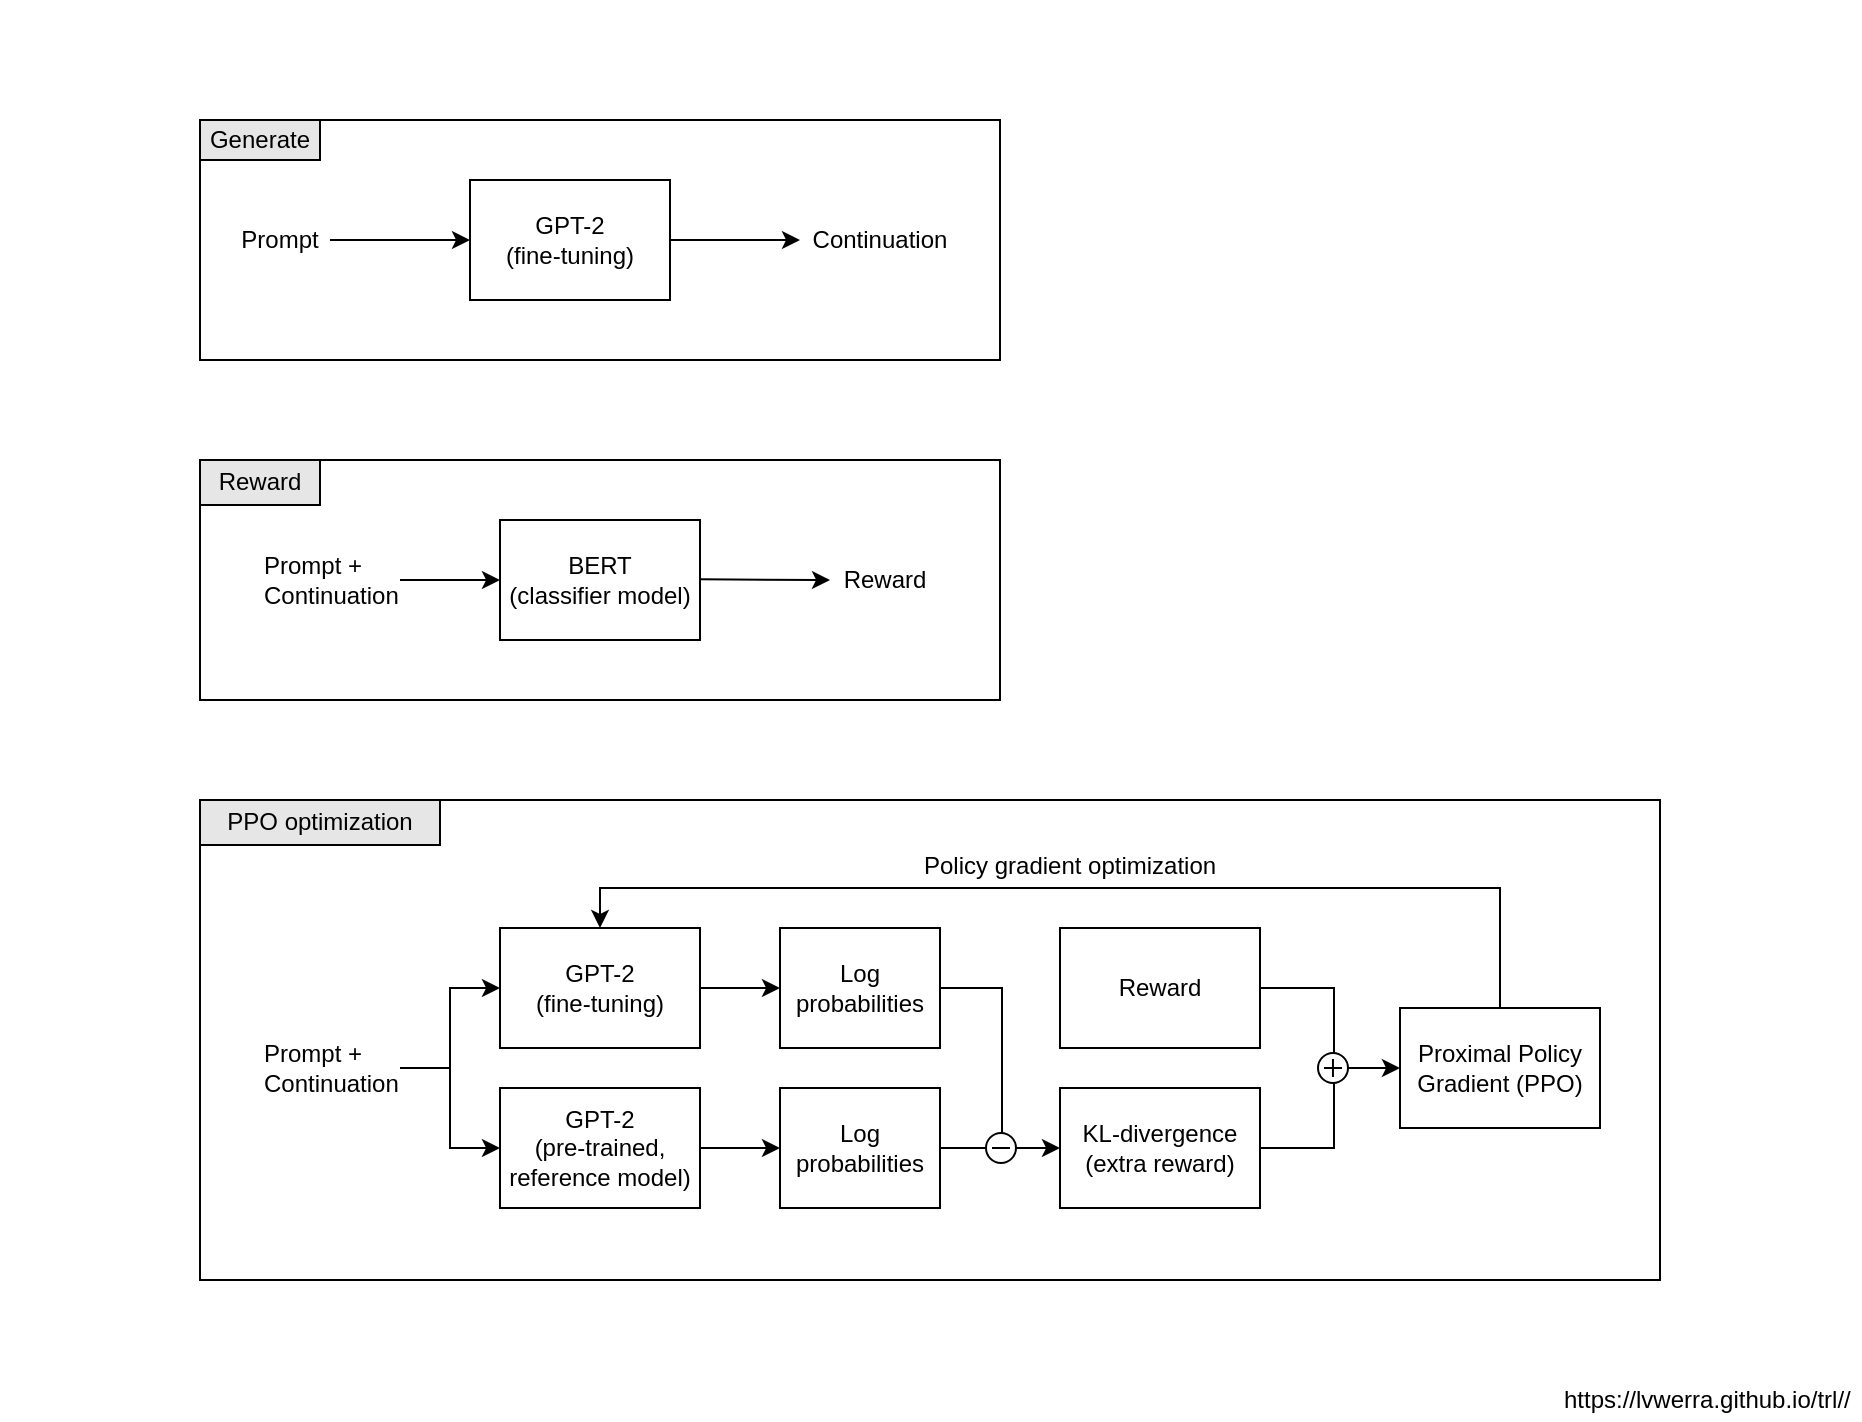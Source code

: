 <mxfile version="13.3.1" type="device"><diagram id="tvOHxhx8PopCOuDu0jT4" name="Page-1"><mxGraphModel dx="1843" dy="1672" grid="1" gridSize="10" guides="1" tooltips="1" connect="1" arrows="1" fold="1" page="0" pageScale="1" pageWidth="1100" pageHeight="850" math="0" shadow="0"><root><mxCell id="0"/><mxCell id="1" style="" parent="0"/><mxCell id="ZELoeheDYaDZPQu2ODsk-10" value="GPT-2&lt;br&gt;(fine-tuning)" style="rounded=0;whiteSpace=wrap;html=1;fillColor=none;" parent="1" vertex="1"><mxGeometry x="335" y="220" width="100" height="60" as="geometry"/></mxCell><mxCell id="ZELoeheDYaDZPQu2ODsk-11" value="Prompt" style="text;html=1;strokeColor=none;fillColor=none;align=center;verticalAlign=middle;whiteSpace=wrap;rounded=0;" parent="1" vertex="1"><mxGeometry x="215" y="240" width="50" height="20" as="geometry"/></mxCell><mxCell id="ZELoeheDYaDZPQu2ODsk-12" value="" style="endArrow=classic;html=1;exitX=1;exitY=0.5;exitDx=0;exitDy=0;entryX=0;entryY=0.5;entryDx=0;entryDy=0;" parent="1" source="ZELoeheDYaDZPQu2ODsk-11" target="ZELoeheDYaDZPQu2ODsk-10" edge="1"><mxGeometry width="50" height="50" relative="1" as="geometry"><mxPoint x="265" y="190" as="sourcePoint"/><mxPoint x="315" y="140" as="targetPoint"/></mxGeometry></mxCell><mxCell id="ZELoeheDYaDZPQu2ODsk-13" value="Continuation" style="text;html=1;strokeColor=none;fillColor=none;align=center;verticalAlign=middle;whiteSpace=wrap;rounded=0;" parent="1" vertex="1"><mxGeometry x="500" y="240" width="80" height="20" as="geometry"/></mxCell><mxCell id="ZELoeheDYaDZPQu2ODsk-14" value="" style="endArrow=classic;html=1;exitX=1;exitY=0.5;exitDx=0;exitDy=0;entryX=0;entryY=0.5;entryDx=0;entryDy=0;" parent="1" source="ZELoeheDYaDZPQu2ODsk-10" target="ZELoeheDYaDZPQu2ODsk-13" edge="1"><mxGeometry width="50" height="50" relative="1" as="geometry"><mxPoint x="455" y="480" as="sourcePoint"/><mxPoint x="505" y="430" as="targetPoint"/></mxGeometry></mxCell><mxCell id="ZELoeheDYaDZPQu2ODsk-15" value="BERT&lt;br&gt;(classifier model)" style="rounded=0;whiteSpace=wrap;html=1;fillColor=none;" parent="1" vertex="1"><mxGeometry x="350" y="390" width="100" height="60" as="geometry"/></mxCell><mxCell id="ZELoeheDYaDZPQu2ODsk-16" value="Prompt +&lt;br&gt;Continuation" style="text;html=1;strokeColor=none;fillColor=none;align=left;verticalAlign=middle;whiteSpace=wrap;rounded=0;" parent="1" vertex="1"><mxGeometry x="230" y="410" width="70" height="20" as="geometry"/></mxCell><mxCell id="ZELoeheDYaDZPQu2ODsk-17" value="" style="endArrow=classic;html=1;exitX=1;exitY=0.5;exitDx=0;exitDy=0;entryX=0;entryY=0.5;entryDx=0;entryDy=0;" parent="1" source="ZELoeheDYaDZPQu2ODsk-16" target="ZELoeheDYaDZPQu2ODsk-15" edge="1"><mxGeometry width="50" height="50" relative="1" as="geometry"><mxPoint x="470" y="580" as="sourcePoint"/><mxPoint x="520" y="530" as="targetPoint"/></mxGeometry></mxCell><mxCell id="ZELoeheDYaDZPQu2ODsk-18" value="" style="endArrow=classic;html=1;exitX=1;exitY=0.5;exitDx=0;exitDy=0;entryX=0;entryY=0.5;entryDx=0;entryDy=0;" parent="1" target="ZELoeheDYaDZPQu2ODsk-19" edge="1"><mxGeometry width="50" height="50" relative="1" as="geometry"><mxPoint x="450" y="419.66" as="sourcePoint"/><mxPoint x="520" y="419.66" as="targetPoint"/></mxGeometry></mxCell><mxCell id="ZELoeheDYaDZPQu2ODsk-19" value="Reward" style="text;html=1;strokeColor=none;fillColor=none;align=center;verticalAlign=middle;whiteSpace=wrap;rounded=0;" parent="1" vertex="1"><mxGeometry x="515" y="410" width="55" height="20" as="geometry"/></mxCell><mxCell id="ZELoeheDYaDZPQu2ODsk-20" value="Prompt +&lt;br&gt;Continuation" style="text;html=1;strokeColor=none;fillColor=none;align=left;verticalAlign=middle;whiteSpace=wrap;rounded=0;" parent="1" vertex="1"><mxGeometry x="230" y="654" width="70" height="20" as="geometry"/></mxCell><mxCell id="ZELoeheDYaDZPQu2ODsk-21" value="GPT-2&lt;br&gt;(fine-tuning)" style="rounded=0;whiteSpace=wrap;html=1;fillColor=none;" parent="1" vertex="1"><mxGeometry x="350" y="594" width="100" height="60" as="geometry"/></mxCell><mxCell id="ZELoeheDYaDZPQu2ODsk-22" value="GPT-2&lt;br&gt;(pre-trained, reference model)" style="rounded=0;whiteSpace=wrap;html=1;fillColor=none;" parent="1" vertex="1"><mxGeometry x="350" y="674" width="100" height="60" as="geometry"/></mxCell><mxCell id="ZELoeheDYaDZPQu2ODsk-23" value="" style="edgeStyle=elbowEdgeStyle;elbow=horizontal;endArrow=classic;html=1;exitX=1;exitY=0.5;exitDx=0;exitDy=0;rounded=0;" parent="1" source="ZELoeheDYaDZPQu2ODsk-20" edge="1"><mxGeometry width="50" height="50" relative="1" as="geometry"><mxPoint x="310" y="674" as="sourcePoint"/><mxPoint x="350" y="624" as="targetPoint"/></mxGeometry></mxCell><mxCell id="ZELoeheDYaDZPQu2ODsk-24" value="" style="edgeStyle=orthogonalEdgeStyle;elbow=horizontal;endArrow=classic;html=1;exitX=1;exitY=0.5;exitDx=0;exitDy=0;entryX=0;entryY=0.5;entryDx=0;entryDy=0;rounded=0;" parent="1" source="ZELoeheDYaDZPQu2ODsk-20" target="ZELoeheDYaDZPQu2ODsk-22" edge="1"><mxGeometry width="50" height="50" relative="1" as="geometry"><mxPoint x="300" y="794" as="sourcePoint"/><mxPoint x="350" y="744" as="targetPoint"/></mxGeometry></mxCell><mxCell id="ZELoeheDYaDZPQu2ODsk-25" value="Log probabilities" style="rounded=0;whiteSpace=wrap;html=1;fillColor=none;" parent="1" vertex="1"><mxGeometry x="490" y="594" width="80" height="60" as="geometry"/></mxCell><mxCell id="ZELoeheDYaDZPQu2ODsk-26" value="" style="endArrow=classic;html=1;exitX=1;exitY=0.5;exitDx=0;exitDy=0;entryX=0;entryY=0.5;entryDx=0;entryDy=0;" parent="1" source="ZELoeheDYaDZPQu2ODsk-21" target="ZELoeheDYaDZPQu2ODsk-25" edge="1"><mxGeometry width="50" height="50" relative="1" as="geometry"><mxPoint x="460.0" y="513.66" as="sourcePoint"/><mxPoint x="525.0" y="514" as="targetPoint"/></mxGeometry></mxCell><mxCell id="ZELoeheDYaDZPQu2ODsk-27" value="Log probabilities" style="rounded=0;whiteSpace=wrap;html=1;fillColor=none;" parent="1" vertex="1"><mxGeometry x="490" y="674" width="80" height="60" as="geometry"/></mxCell><mxCell id="ZELoeheDYaDZPQu2ODsk-28" value="" style="endArrow=classic;html=1;entryX=0;entryY=0.5;entryDx=0;entryDy=0;" parent="1" target="ZELoeheDYaDZPQu2ODsk-27" edge="1"><mxGeometry width="50" height="50" relative="1" as="geometry"><mxPoint x="450" y="704" as="sourcePoint"/><mxPoint x="525.0" y="594" as="targetPoint"/></mxGeometry></mxCell><mxCell id="ZELoeheDYaDZPQu2ODsk-29" value="KL-divergence&lt;br&gt;(extra reward)" style="rounded=0;whiteSpace=wrap;html=1;fillColor=none;" parent="1" vertex="1"><mxGeometry x="630" y="674" width="100" height="60" as="geometry"/></mxCell><mxCell id="ZELoeheDYaDZPQu2ODsk-30" value="Reward" style="rounded=0;whiteSpace=wrap;html=1;fillColor=none;" parent="1" vertex="1"><mxGeometry x="630" y="594" width="100" height="60" as="geometry"/></mxCell><mxCell id="ZELoeheDYaDZPQu2ODsk-31" value="&lt;p style=&quot;line-height: 100%; font-size: 12px;&quot;&gt;&lt;br style=&quot;font-size: 12px;&quot;&gt;&lt;/p&gt;" style="ellipse;whiteSpace=wrap;html=1;aspect=fixed;align=center;verticalAlign=middle;fontSize=12;fillColor=none;" parent="1" vertex="1"><mxGeometry x="593" y="696.5" width="15" height="15" as="geometry"/></mxCell><mxCell id="ZELoeheDYaDZPQu2ODsk-32" value="" style="edgeStyle=elbowEdgeStyle;elbow=horizontal;endArrow=none;html=1;exitX=1;exitY=0.5;exitDx=0;exitDy=0;rounded=0;endFill=0;" parent="1" source="ZELoeheDYaDZPQu2ODsk-25" edge="1"><mxGeometry width="50" height="50" relative="1" as="geometry"><mxPoint x="559" y="814" as="sourcePoint"/><mxPoint x="601.0" y="697" as="targetPoint"/><Array as="points"><mxPoint x="601" y="634"/><mxPoint x="602" y="654"/></Array></mxGeometry></mxCell><mxCell id="ZELoeheDYaDZPQu2ODsk-33" value="" style="edgeStyle=elbowEdgeStyle;elbow=horizontal;endArrow=none;html=1;exitX=1;exitY=0.5;exitDx=0;exitDy=0;rounded=0;endFill=0;entryX=0;entryY=0.5;entryDx=0;entryDy=0;" parent="1" source="ZELoeheDYaDZPQu2ODsk-27" target="ZELoeheDYaDZPQu2ODsk-31" edge="1"><mxGeometry width="50" height="50" relative="1" as="geometry"><mxPoint x="580" y="634" as="sourcePoint"/><mxPoint x="604" y="714" as="targetPoint"/></mxGeometry></mxCell><mxCell id="ZELoeheDYaDZPQu2ODsk-34" value="" style="endArrow=classic;html=1;exitX=1;exitY=0.5;exitDx=0;exitDy=0;entryX=0;entryY=0.5;entryDx=0;entryDy=0;" parent="1" source="ZELoeheDYaDZPQu2ODsk-31" target="ZELoeheDYaDZPQu2ODsk-29" edge="1"><mxGeometry width="50" height="50" relative="1" as="geometry"><mxPoint x="460.0" y="513.66" as="sourcePoint"/><mxPoint x="525" y="514" as="targetPoint"/></mxGeometry></mxCell><mxCell id="ZELoeheDYaDZPQu2ODsk-35" value="Proximal Policy Gradient (PPO)" style="rounded=0;whiteSpace=wrap;html=1;fillColor=none;" parent="1" vertex="1"><mxGeometry x="800" y="634" width="100" height="60" as="geometry"/></mxCell><mxCell id="ZELoeheDYaDZPQu2ODsk-36" value="" style="endArrow=none;html=1;fontSize=20;strokeWidth=1;" parent="1" edge="1"><mxGeometry width="50" height="50" relative="1" as="geometry"><mxPoint x="596.0" y="704" as="sourcePoint"/><mxPoint x="605" y="704" as="targetPoint"/></mxGeometry></mxCell><mxCell id="ZELoeheDYaDZPQu2ODsk-37" value="&lt;p style=&quot;line-height: 100%; font-size: 12px;&quot;&gt;&lt;br style=&quot;font-size: 12px;&quot;&gt;&lt;/p&gt;" style="ellipse;whiteSpace=wrap;html=1;aspect=fixed;align=center;verticalAlign=middle;fontSize=12;fillColor=none;" parent="1" vertex="1"><mxGeometry x="759" y="656.5" width="15" height="15" as="geometry"/></mxCell><mxCell id="ZELoeheDYaDZPQu2ODsk-38" value="" style="endArrow=none;html=1;fontSize=20;strokeWidth=1;" parent="1" edge="1"><mxGeometry width="50" height="50" relative="1" as="geometry"><mxPoint x="762" y="664" as="sourcePoint"/><mxPoint x="771" y="664" as="targetPoint"/></mxGeometry></mxCell><mxCell id="ZELoeheDYaDZPQu2ODsk-39" value="" style="endArrow=none;html=1;fontSize=20;strokeWidth=1;" parent="1" edge="1"><mxGeometry width="50" height="50" relative="1" as="geometry"><mxPoint x="766.48" y="668.5" as="sourcePoint"/><mxPoint x="766.48" y="659.5" as="targetPoint"/></mxGeometry></mxCell><mxCell id="ZELoeheDYaDZPQu2ODsk-40" value="" style="edgeStyle=elbowEdgeStyle;elbow=horizontal;endArrow=none;html=1;exitX=1;exitY=0.5;exitDx=0;exitDy=0;rounded=0;endFill=0;entryX=0.5;entryY=0;entryDx=0;entryDy=0;" parent="1" source="ZELoeheDYaDZPQu2ODsk-30" target="ZELoeheDYaDZPQu2ODsk-37" edge="1"><mxGeometry width="50" height="50" relative="1" as="geometry"><mxPoint x="580" y="634" as="sourcePoint"/><mxPoint x="611" y="707" as="targetPoint"/><Array as="points"><mxPoint x="767" y="644"/><mxPoint x="612" y="664"/></Array></mxGeometry></mxCell><mxCell id="ZELoeheDYaDZPQu2ODsk-41" value="" style="edgeStyle=elbowEdgeStyle;elbow=horizontal;endArrow=none;html=1;exitX=1;exitY=0.5;exitDx=0;exitDy=0;rounded=0;endFill=0;entryX=0.5;entryY=1;entryDx=0;entryDy=0;" parent="1" source="ZELoeheDYaDZPQu2ODsk-29" target="ZELoeheDYaDZPQu2ODsk-37" edge="1"><mxGeometry width="50" height="50" relative="1" as="geometry"><mxPoint x="740" y="634" as="sourcePoint"/><mxPoint x="776.5" y="666.5" as="targetPoint"/><Array as="points"><mxPoint x="767" y="694"/><mxPoint x="622" y="674"/></Array></mxGeometry></mxCell><mxCell id="ZELoeheDYaDZPQu2ODsk-42" value="" style="endArrow=classic;html=1;exitX=1;exitY=0.5;exitDx=0;exitDy=0;entryX=0;entryY=0.5;entryDx=0;entryDy=0;" parent="1" source="ZELoeheDYaDZPQu2ODsk-37" target="ZELoeheDYaDZPQu2ODsk-35" edge="1"><mxGeometry width="50" height="50" relative="1" as="geometry"><mxPoint x="460" y="634" as="sourcePoint"/><mxPoint x="500" y="634" as="targetPoint"/></mxGeometry></mxCell><mxCell id="ZELoeheDYaDZPQu2ODsk-43" value="" style="edgeStyle=elbowEdgeStyle;elbow=horizontal;endArrow=classic;html=1;exitX=0.5;exitY=0;exitDx=0;exitDy=0;rounded=0;entryX=0.5;entryY=0;entryDx=0;entryDy=0;" parent="1" source="ZELoeheDYaDZPQu2ODsk-35" target="ZELoeheDYaDZPQu2ODsk-21" edge="1"><mxGeometry width="50" height="50" relative="1" as="geometry"><mxPoint x="310" y="674" as="sourcePoint"/><mxPoint x="360" y="634" as="targetPoint"/><Array as="points"><mxPoint x="630" y="574"/></Array></mxGeometry></mxCell><mxCell id="ZELoeheDYaDZPQu2ODsk-45" value="" style="rounded=0;whiteSpace=wrap;html=1;strokeColor=#000000;fillColor=none;" parent="1" vertex="1"><mxGeometry x="200" y="190" width="400" height="120" as="geometry"/></mxCell><mxCell id="ZELoeheDYaDZPQu2ODsk-47" value="Generate" style="rounded=0;whiteSpace=wrap;html=1;strokeColor=#000000;fillColor=#E6E6E6;" parent="1" vertex="1"><mxGeometry x="200" y="190" width="60" height="20" as="geometry"/></mxCell><mxCell id="ZELoeheDYaDZPQu2ODsk-50" value="" style="rounded=0;whiteSpace=wrap;html=1;strokeColor=#000000;fillColor=none;" parent="1" vertex="1"><mxGeometry x="200" y="360" width="400" height="120" as="geometry"/></mxCell><mxCell id="ZELoeheDYaDZPQu2ODsk-51" value="Reward" style="rounded=0;whiteSpace=wrap;html=1;strokeColor=#000000;fillColor=#E6E6E6;" parent="1" vertex="1"><mxGeometry x="200" y="360" width="60" height="22.5" as="geometry"/></mxCell><mxCell id="ZELoeheDYaDZPQu2ODsk-52" value="" style="rounded=0;whiteSpace=wrap;html=1;strokeColor=#000000;fillColor=none;" parent="1" vertex="1"><mxGeometry x="200" y="530" width="730" height="240" as="geometry"/></mxCell><mxCell id="ZELoeheDYaDZPQu2ODsk-53" value="PPO optimization" style="rounded=0;whiteSpace=wrap;html=1;strokeColor=#000000;fillColor=#E6E6E6;" parent="1" vertex="1"><mxGeometry x="200" y="530" width="120" height="22.5" as="geometry"/></mxCell><UserObject label="https://lvwerra.github.io/trl//" link="https://lvwerra.github.io/trl//" id="ZELoeheDYaDZPQu2ODsk-55"><mxCell style="text;whiteSpace=wrap;html=1;" parent="1" vertex="1"><mxGeometry x="880" y="816" width="150" height="20" as="geometry"/></mxCell></UserObject><UserObject label="Policy gradient optimization" link="https://lvwerra.github.io/trl//" id="F5SzpQpKKekYJOBBiE4C-1"><mxCell style="text;whiteSpace=wrap;html=1;" parent="1" vertex="1"><mxGeometry x="560" y="549" width="150" height="20" as="geometry"/></mxCell></UserObject><mxCell id="L7HlyXPfiyCqkzVlmD12-1" value="" style="rounded=0;whiteSpace=wrap;html=1;fillColor=none;strokeColor=none;" vertex="1" parent="1"><mxGeometry x="100" y="130" width="930" height="710" as="geometry"/></mxCell></root></mxGraphModel></diagram></mxfile>